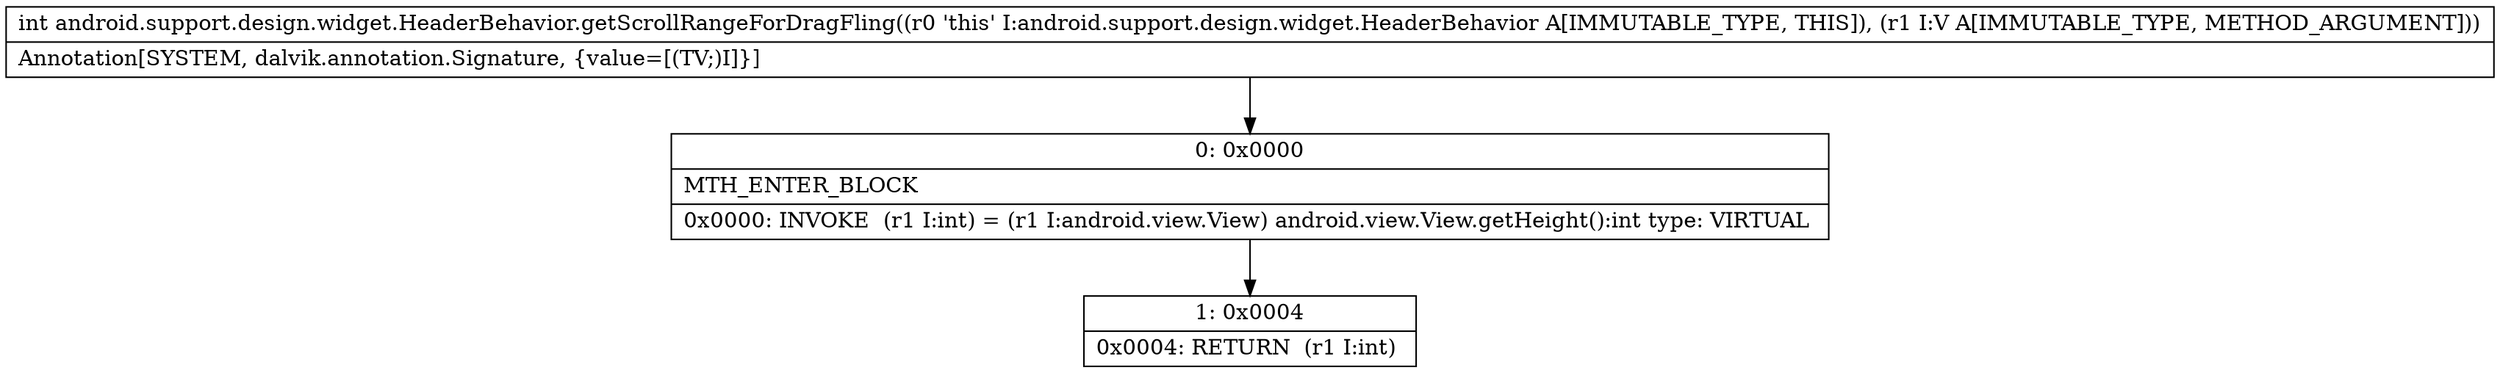 digraph "CFG forandroid.support.design.widget.HeaderBehavior.getScrollRangeForDragFling(Landroid\/view\/View;)I" {
Node_0 [shape=record,label="{0\:\ 0x0000|MTH_ENTER_BLOCK\l|0x0000: INVOKE  (r1 I:int) = (r1 I:android.view.View) android.view.View.getHeight():int type: VIRTUAL \l}"];
Node_1 [shape=record,label="{1\:\ 0x0004|0x0004: RETURN  (r1 I:int) \l}"];
MethodNode[shape=record,label="{int android.support.design.widget.HeaderBehavior.getScrollRangeForDragFling((r0 'this' I:android.support.design.widget.HeaderBehavior A[IMMUTABLE_TYPE, THIS]), (r1 I:V A[IMMUTABLE_TYPE, METHOD_ARGUMENT]))  | Annotation[SYSTEM, dalvik.annotation.Signature, \{value=[(TV;)I]\}]\l}"];
MethodNode -> Node_0;
Node_0 -> Node_1;
}

